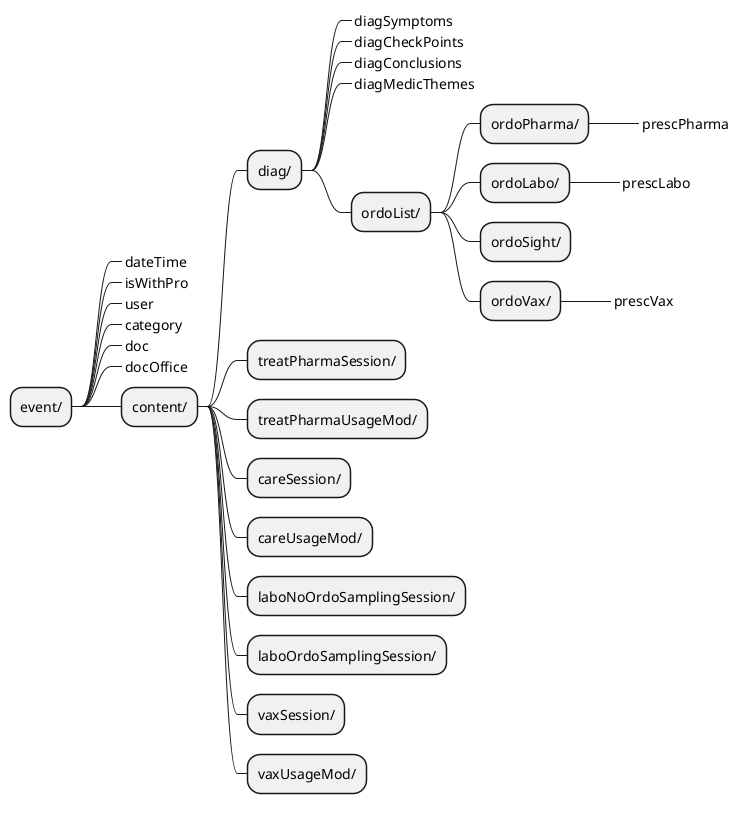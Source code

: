 @startmindmap

skinparam ClassFontSize 11
skinparam ClassFontName Verdana




* event/

**_ dateTime

**_ isWithPro

**_ user

**_ category

**_ doc

**_ docOffice

** content/

*** diag/
****_ diagSymptoms
****_ diagCheckPoints
****_ diagConclusions
****_ diagMedicThemes
**** ordoList/
***** ordoPharma/
******_ prescPharma

***** ordoLabo/
******_ prescLabo

***** ordoSight/

***** ordoVax/
******_ prescVax


*** treatPharmaSession/

*** treatPharmaUsageMod/

*** careSession/

*** careUsageMod/

*** laboNoOrdoSamplingSession/

*** laboOrdoSamplingSession/

*** vaxSession/

*** vaxUsageMod/


@endmindmap
